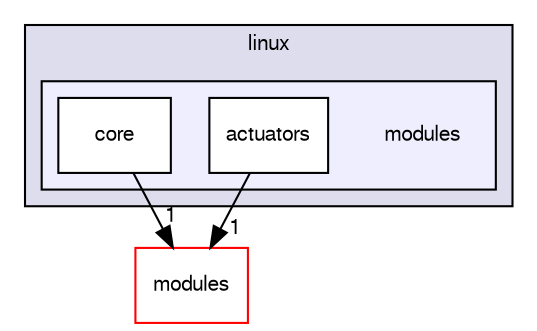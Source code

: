 digraph "sw/airborne/arch/linux/modules" {
  compound=true
  node [ fontsize="10", fontname="FreeSans"];
  edge [ labelfontsize="10", labelfontname="FreeSans"];
  subgraph clusterdir_92fbf38b8c893a0928a3445a75d0ac01 {
    graph [ bgcolor="#ddddee", pencolor="black", label="linux" fontname="FreeSans", fontsize="10", URL="dir_92fbf38b8c893a0928a3445a75d0ac01.html"]
  subgraph clusterdir_3adb3ce552d0223fa4e9974085651955 {
    graph [ bgcolor="#eeeeff", pencolor="black", label="" URL="dir_3adb3ce552d0223fa4e9974085651955.html"];
    dir_3adb3ce552d0223fa4e9974085651955 [shape=plaintext label="modules"];
    dir_256d15306e6294a270a01332f8a704ab [shape=box label="actuators" color="black" fillcolor="white" style="filled" URL="dir_256d15306e6294a270a01332f8a704ab.html"];
    dir_67fa2c87e6d1b85146c6f444089e80f1 [shape=box label="core" color="black" fillcolor="white" style="filled" URL="dir_67fa2c87e6d1b85146c6f444089e80f1.html"];
  }
  }
  dir_c2abcdd6ccb39c3582929c0e3f5651c2 [shape=box label="modules" fillcolor="white" style="filled" color="red" URL="dir_c2abcdd6ccb39c3582929c0e3f5651c2.html"];
  dir_256d15306e6294a270a01332f8a704ab->dir_c2abcdd6ccb39c3582929c0e3f5651c2 [headlabel="1", labeldistance=1.5 headhref="dir_000016_000031.html"];
  dir_67fa2c87e6d1b85146c6f444089e80f1->dir_c2abcdd6ccb39c3582929c0e3f5651c2 [headlabel="1", labeldistance=1.5 headhref="dir_000022_000031.html"];
}
